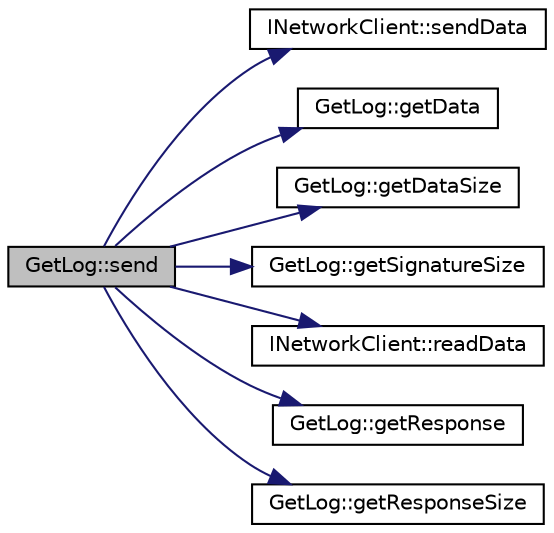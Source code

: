 digraph "GetLog::send"
{
  edge [fontname="Helvetica",fontsize="10",labelfontname="Helvetica",labelfontsize="10"];
  node [fontname="Helvetica",fontsize="10",shape=record];
  rankdir="LR";
  Node10 [label="GetLog::send",height=0.2,width=0.4,color="black", fillcolor="grey75", style="filled", fontcolor="black"];
  Node10 -> Node11 [color="midnightblue",fontsize="10",style="solid",fontname="Helvetica"];
  Node11 [label="INetworkClient::sendData",height=0.2,width=0.4,color="black", fillcolor="white", style="filled",URL="$class_i_network_client.html#abdbaff32040dbcf6deee5de06cf484f3",tooltip="Send data using pointer to bufor and size. "];
  Node10 -> Node12 [color="midnightblue",fontsize="10",style="solid",fontname="Helvetica"];
  Node12 [label="GetLog::getData",height=0.2,width=0.4,color="black", fillcolor="white", style="filled",URL="$class_get_log.html#ae05bf5625b1897d408406ab40dba4e4c",tooltip="Get pointer to command data structure. "];
  Node10 -> Node13 [color="midnightblue",fontsize="10",style="solid",fontname="Helvetica"];
  Node13 [label="GetLog::getDataSize",height=0.2,width=0.4,color="black", fillcolor="white", style="filled",URL="$class_get_log.html#a49832a6c7cf132a4df6afc291e92f159",tooltip="Get data struct size. Without signature. "];
  Node10 -> Node14 [color="midnightblue",fontsize="10",style="solid",fontname="Helvetica"];
  Node14 [label="GetLog::getSignatureSize",height=0.2,width=0.4,color="black", fillcolor="white", style="filled",URL="$class_get_log.html#adbe82387aa941afacf57b86635b046d1",tooltip="Get signature size. "];
  Node10 -> Node15 [color="midnightblue",fontsize="10",style="solid",fontname="Helvetica"];
  Node15 [label="INetworkClient::readData",height=0.2,width=0.4,color="black", fillcolor="white", style="filled",URL="$class_i_network_client.html#af80ef17edd0a926d2f3c8f0ec32ef78c",tooltip="Read data to buffor. "];
  Node10 -> Node16 [color="midnightblue",fontsize="10",style="solid",fontname="Helvetica"];
  Node16 [label="GetLog::getResponse",height=0.2,width=0.4,color="black", fillcolor="white", style="filled",URL="$class_get_log.html#af0c8180471356c636266526de10d6b8f",tooltip="Get pointer to response data. "];
  Node10 -> Node17 [color="midnightblue",fontsize="10",style="solid",fontname="Helvetica"];
  Node17 [label="GetLog::getResponseSize",height=0.2,width=0.4,color="black", fillcolor="white", style="filled",URL="$class_get_log.html#a4274f05114af7c5a619b35b242e30137",tooltip="Get response data struct size. "];
}
